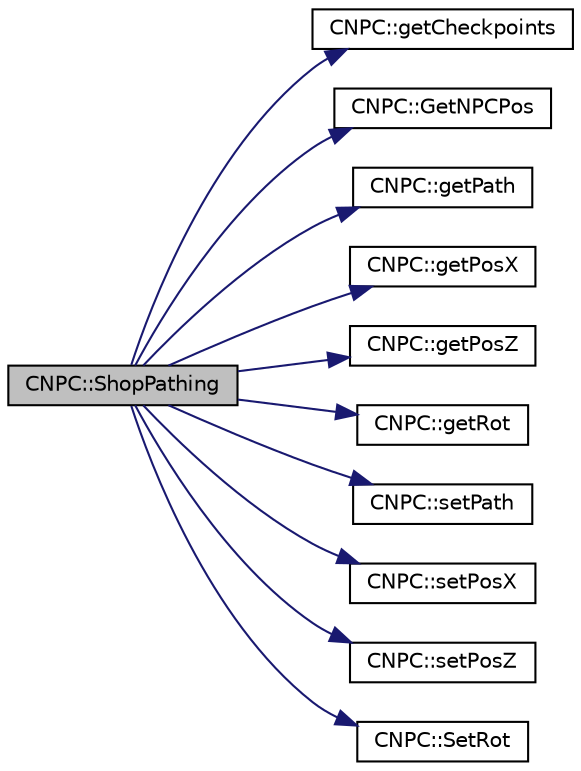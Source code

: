 digraph "CNPC::ShopPathing"
{
  bgcolor="transparent";
  edge [fontname="Helvetica",fontsize="10",labelfontname="Helvetica",labelfontsize="10"];
  node [fontname="Helvetica",fontsize="10",shape=record];
  rankdir="LR";
  Node1 [label="CNPC::ShopPathing",height=0.2,width=0.4,color="black", fillcolor="grey75", style="filled", fontcolor="black"];
  Node1 -> Node2 [color="midnightblue",fontsize="10",style="solid",fontname="Helvetica"];
  Node2 [label="CNPC::getCheckpoints",height=0.2,width=0.4,color="black",URL="$classCNPC.html#aa08aef76be9578365991835b467e24ad"];
  Node1 -> Node3 [color="midnightblue",fontsize="10",style="solid",fontname="Helvetica"];
  Node3 [label="CNPC::GetNPCPos",height=0.2,width=0.4,color="black",URL="$classCNPC.html#a279d766cf9fd1aefb298c4baccc2b011"];
  Node1 -> Node4 [color="midnightblue",fontsize="10",style="solid",fontname="Helvetica"];
  Node4 [label="CNPC::getPath",height=0.2,width=0.4,color="black",URL="$classCNPC.html#a2373bd3885f598112294dfb287bbff10"];
  Node1 -> Node5 [color="midnightblue",fontsize="10",style="solid",fontname="Helvetica"];
  Node5 [label="CNPC::getPosX",height=0.2,width=0.4,color="black",URL="$classCNPC.html#a3f6cd3f2aaa1cbf05768971d5e455cdb"];
  Node1 -> Node6 [color="midnightblue",fontsize="10",style="solid",fontname="Helvetica"];
  Node6 [label="CNPC::getPosZ",height=0.2,width=0.4,color="black",URL="$classCNPC.html#a790575c687283f2ee6807824b9bb302f"];
  Node1 -> Node7 [color="midnightblue",fontsize="10",style="solid",fontname="Helvetica"];
  Node7 [label="CNPC::getRot",height=0.2,width=0.4,color="black",URL="$classCNPC.html#a59c64aa979def0bf034cc6730f06c357"];
  Node1 -> Node8 [color="midnightblue",fontsize="10",style="solid",fontname="Helvetica"];
  Node8 [label="CNPC::setPath",height=0.2,width=0.4,color="black",URL="$classCNPC.html#a6b562d2af5ea91088f8cb28a516132cb"];
  Node1 -> Node9 [color="midnightblue",fontsize="10",style="solid",fontname="Helvetica"];
  Node9 [label="CNPC::setPosX",height=0.2,width=0.4,color="black",URL="$classCNPC.html#a845812680ee1f5f2ae18a01091733665"];
  Node1 -> Node10 [color="midnightblue",fontsize="10",style="solid",fontname="Helvetica"];
  Node10 [label="CNPC::setPosZ",height=0.2,width=0.4,color="black",URL="$classCNPC.html#a3cd42b55ac62c078bd61ee944cac532f"];
  Node1 -> Node11 [color="midnightblue",fontsize="10",style="solid",fontname="Helvetica"];
  Node11 [label="CNPC::SetRot",height=0.2,width=0.4,color="black",URL="$classCNPC.html#abdcd69d857e7cf55fa81318e3c6ef21b"];
}
